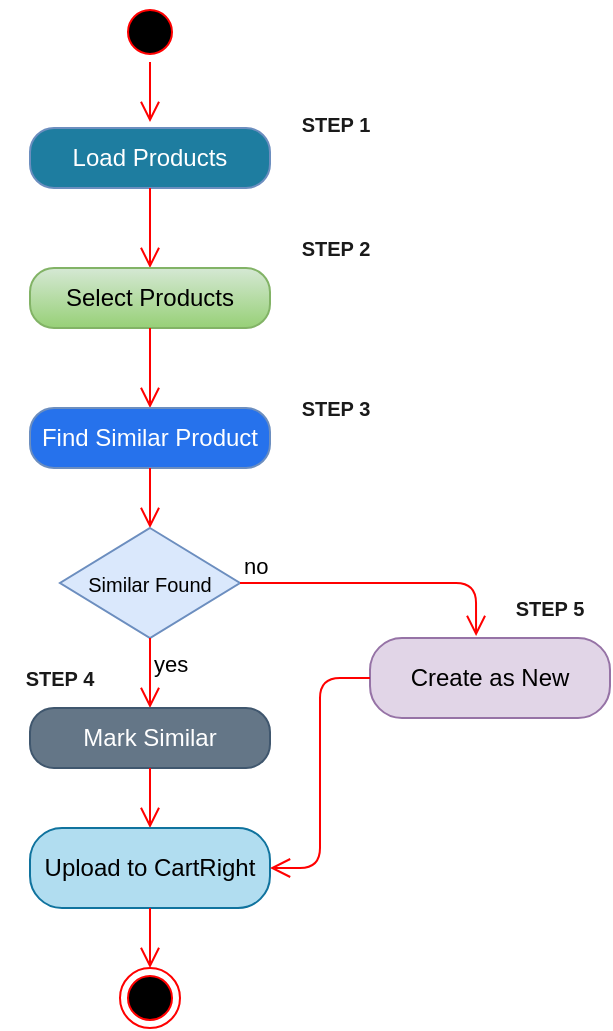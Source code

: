<mxfile version="12.4.3" type="github" pages="1">
  <diagram name="Page-1" id="929967ad-93f9-6ef4-fab6-5d389245f69c">
    <mxGraphModel dx="854" dy="436" grid="1" gridSize="10" guides="1" tooltips="1" connect="1" arrows="1" fold="1" page="1" pageScale="1.5" pageWidth="1169" pageHeight="826" background="none" math="0" shadow="0">
      <root>
        <mxCell id="0" style=";html=1;"/>
        <mxCell id="1" style=";html=1;" parent="0"/>
        <mxCell id="ViZuakdQPy_2kgX-TdzH-1" value="" style="ellipse;html=1;shape=startState;fillColor=#000000;strokeColor=#ff0000;" vertex="1" parent="1">
          <mxGeometry x="85" y="297" width="30" height="30" as="geometry"/>
        </mxCell>
        <mxCell id="ViZuakdQPy_2kgX-TdzH-2" value="" style="edgeStyle=orthogonalEdgeStyle;html=1;verticalAlign=bottom;endArrow=open;endSize=8;strokeColor=#ff0000;" edge="1" source="ViZuakdQPy_2kgX-TdzH-1" parent="1">
          <mxGeometry relative="1" as="geometry">
            <mxPoint x="100" y="357" as="targetPoint"/>
          </mxGeometry>
        </mxCell>
        <mxCell id="ViZuakdQPy_2kgX-TdzH-6" value="Load Products" style="rounded=1;whiteSpace=wrap;html=1;arcSize=40;fillColor=#1e7da0;strokeColor=#6c8ebf;fontColor=#FFFFFF;" vertex="1" parent="1">
          <mxGeometry x="40" y="360" width="120" height="30" as="geometry"/>
        </mxCell>
        <mxCell id="ViZuakdQPy_2kgX-TdzH-7" value="" style="edgeStyle=orthogonalEdgeStyle;html=1;verticalAlign=bottom;endArrow=open;endSize=8;strokeColor=#ff0000;" edge="1" source="ViZuakdQPy_2kgX-TdzH-6" parent="1">
          <mxGeometry relative="1" as="geometry">
            <mxPoint x="100" y="430" as="targetPoint"/>
          </mxGeometry>
        </mxCell>
        <mxCell id="ViZuakdQPy_2kgX-TdzH-8" value="Select Products" style="rounded=1;whiteSpace=wrap;html=1;arcSize=40;fillColor=#d5e8d4;strokeColor=#82b366;gradientColor=#97d077;" vertex="1" parent="1">
          <mxGeometry x="40" y="430" width="120" height="30" as="geometry"/>
        </mxCell>
        <mxCell id="ViZuakdQPy_2kgX-TdzH-9" value="" style="edgeStyle=orthogonalEdgeStyle;html=1;verticalAlign=bottom;endArrow=open;endSize=8;strokeColor=#ff0000;" edge="1" source="ViZuakdQPy_2kgX-TdzH-8" parent="1">
          <mxGeometry relative="1" as="geometry">
            <mxPoint x="100" y="500" as="targetPoint"/>
          </mxGeometry>
        </mxCell>
        <mxCell id="ViZuakdQPy_2kgX-TdzH-10" value="Find Similar Product" style="rounded=1;whiteSpace=wrap;html=1;arcSize=40;fillColor=#2672ec;strokeColor=#6C8EBF;fontColor=#FFFFFF;" vertex="1" parent="1">
          <mxGeometry x="40" y="500" width="120" height="30" as="geometry"/>
        </mxCell>
        <mxCell id="ViZuakdQPy_2kgX-TdzH-11" value="" style="edgeStyle=orthogonalEdgeStyle;html=1;verticalAlign=bottom;endArrow=open;endSize=8;strokeColor=#ff0000;" edge="1" source="ViZuakdQPy_2kgX-TdzH-10" parent="1">
          <mxGeometry relative="1" as="geometry">
            <mxPoint x="100" y="560" as="targetPoint"/>
          </mxGeometry>
        </mxCell>
        <mxCell id="ViZuakdQPy_2kgX-TdzH-22" value="Similar Found" style="rhombus;whiteSpace=wrap;html=1;fillColor=#dae8fc;strokeColor=#6c8ebf;fontSize=10;" vertex="1" parent="1">
          <mxGeometry x="55" y="560" width="90" height="55" as="geometry"/>
        </mxCell>
        <mxCell id="ViZuakdQPy_2kgX-TdzH-23" value="no" style="edgeStyle=orthogonalEdgeStyle;html=1;align=left;verticalAlign=bottom;endArrow=open;endSize=8;strokeColor=#ff0000;entryX=0.442;entryY=-0.025;entryDx=0;entryDy=0;entryPerimeter=0;" edge="1" source="ViZuakdQPy_2kgX-TdzH-22" parent="1" target="ViZuakdQPy_2kgX-TdzH-30">
          <mxGeometry x="-1" relative="1" as="geometry">
            <mxPoint x="240" y="580" as="targetPoint"/>
          </mxGeometry>
        </mxCell>
        <mxCell id="ViZuakdQPy_2kgX-TdzH-24" value="yes" style="edgeStyle=orthogonalEdgeStyle;html=1;align=left;verticalAlign=top;endArrow=open;endSize=8;strokeColor=#ff0000;" edge="1" source="ViZuakdQPy_2kgX-TdzH-22" parent="1">
          <mxGeometry x="-1" relative="1" as="geometry">
            <mxPoint x="100" y="650" as="targetPoint"/>
          </mxGeometry>
        </mxCell>
        <mxCell id="ViZuakdQPy_2kgX-TdzH-25" value="Mark Similar" style="rounded=1;whiteSpace=wrap;html=1;arcSize=40;fontColor=#ffffff;fillColor=#647687;strokeColor=#40576E;" vertex="1" parent="1">
          <mxGeometry x="40" y="650" width="120" height="30" as="geometry"/>
        </mxCell>
        <mxCell id="ViZuakdQPy_2kgX-TdzH-26" value="" style="edgeStyle=orthogonalEdgeStyle;html=1;verticalAlign=bottom;endArrow=open;endSize=8;strokeColor=#ff0000;fontSize=10;" edge="1" source="ViZuakdQPy_2kgX-TdzH-25" parent="1">
          <mxGeometry relative="1" as="geometry">
            <mxPoint x="100" y="710" as="targetPoint"/>
          </mxGeometry>
        </mxCell>
        <mxCell id="ViZuakdQPy_2kgX-TdzH-27" value="Upload to CartRight" style="rounded=1;whiteSpace=wrap;html=1;arcSize=40;fillColor=#b1ddf0;strokeColor=#10739e;" vertex="1" parent="1">
          <mxGeometry x="40" y="710" width="120" height="40" as="geometry"/>
        </mxCell>
        <mxCell id="ViZuakdQPy_2kgX-TdzH-28" value="" style="edgeStyle=orthogonalEdgeStyle;html=1;verticalAlign=bottom;endArrow=open;endSize=8;strokeColor=#ff0000;fontSize=10;" edge="1" source="ViZuakdQPy_2kgX-TdzH-27" parent="1">
          <mxGeometry relative="1" as="geometry">
            <mxPoint x="100" y="780" as="targetPoint"/>
          </mxGeometry>
        </mxCell>
        <mxCell id="ViZuakdQPy_2kgX-TdzH-29" value="" style="ellipse;html=1;shape=endState;fillColor=#000000;strokeColor=#ff0000;fontSize=10;" vertex="1" parent="1">
          <mxGeometry x="85" y="780" width="30" height="30" as="geometry"/>
        </mxCell>
        <mxCell id="ViZuakdQPy_2kgX-TdzH-30" value="Create as New" style="rounded=1;whiteSpace=wrap;html=1;arcSize=40;fillColor=#e1d5e7;strokeColor=#9673a6;" vertex="1" parent="1">
          <mxGeometry x="210" y="615" width="120" height="40" as="geometry"/>
        </mxCell>
        <mxCell id="ViZuakdQPy_2kgX-TdzH-31" value="" style="edgeStyle=orthogonalEdgeStyle;html=1;verticalAlign=bottom;endArrow=open;endSize=8;strokeColor=#ff0000;fontSize=10;entryX=1;entryY=0.5;entryDx=0;entryDy=0;" edge="1" source="ViZuakdQPy_2kgX-TdzH-30" parent="1" target="ViZuakdQPy_2kgX-TdzH-27">
          <mxGeometry relative="1" as="geometry">
            <mxPoint x="270" y="715" as="targetPoint"/>
          </mxGeometry>
        </mxCell>
        <mxCell id="ViZuakdQPy_2kgX-TdzH-32" value="&lt;font style=&quot;font-size: 10px;&quot;&gt;STEP 1&lt;/font&gt;" style="text;html=1;strokeColor=none;fillColor=none;align=center;verticalAlign=middle;whiteSpace=wrap;rounded=0;fontSize=10;fontColor=#1A1A1A;fontStyle=1" vertex="1" parent="1">
          <mxGeometry x="163" y="348" width="60" height="20" as="geometry"/>
        </mxCell>
        <mxCell id="ViZuakdQPy_2kgX-TdzH-33" value="&lt;font style=&quot;font-size: 10px;&quot;&gt;STEP 2&lt;/font&gt;" style="text;html=1;strokeColor=none;fillColor=none;align=center;verticalAlign=middle;whiteSpace=wrap;rounded=0;fontSize=10;fontColor=#1A1A1A;fontStyle=1" vertex="1" parent="1">
          <mxGeometry x="163" y="410" width="60" height="20" as="geometry"/>
        </mxCell>
        <mxCell id="ViZuakdQPy_2kgX-TdzH-34" value="&lt;font style=&quot;font-size: 10px;&quot;&gt;STEP 3&lt;br style=&quot;font-size: 10px;&quot;&gt;&lt;/font&gt;" style="text;html=1;strokeColor=none;fillColor=none;align=center;verticalAlign=middle;whiteSpace=wrap;rounded=0;fontSize=10;fontColor=#1A1A1A;fontStyle=1" vertex="1" parent="1">
          <mxGeometry x="163" y="490" width="60" height="20" as="geometry"/>
        </mxCell>
        <mxCell id="ViZuakdQPy_2kgX-TdzH-35" value="&lt;font style=&quot;font-size: 10px;&quot;&gt;STEP 4&lt;/font&gt;" style="text;html=1;strokeColor=none;fillColor=none;align=center;verticalAlign=middle;whiteSpace=wrap;rounded=0;fontSize=10;fontColor=#1A1A1A;fontStyle=1" vertex="1" parent="1">
          <mxGeometry x="25" y="625" width="60" height="20" as="geometry"/>
        </mxCell>
        <mxCell id="ViZuakdQPy_2kgX-TdzH-36" value="&lt;font style=&quot;font-size: 10px&quot;&gt;STEP 5&lt;br style=&quot;font-size: 10px&quot;&gt;&lt;/font&gt;" style="text;html=1;strokeColor=none;fillColor=none;align=center;verticalAlign=middle;whiteSpace=wrap;rounded=0;fontSize=10;fontColor=#1A1A1A;fontStyle=1" vertex="1" parent="1">
          <mxGeometry x="270" y="590" width="60" height="20" as="geometry"/>
        </mxCell>
      </root>
    </mxGraphModel>
  </diagram>
</mxfile>
